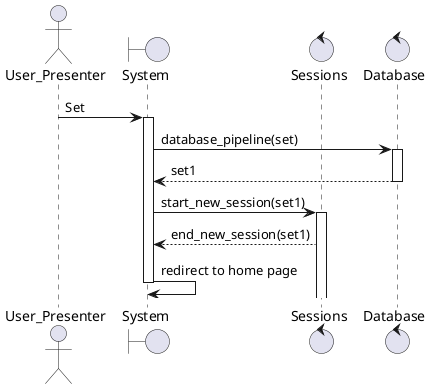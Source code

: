 @startuml startSession
actor User_Presenter
boundary "System" as system
control "Sessions" as sessions
control "Database" as db
User_Presenter -> system: Set
activate system
system -> db: database_pipeline(set)
activate db
db --> system: set1
deactivate db
system -> sessions: start_new_session(set1)
activate sessions
sessions --> system: end_new_session(set1)
system -> system: redirect to home page
deactivate system
@enduml
